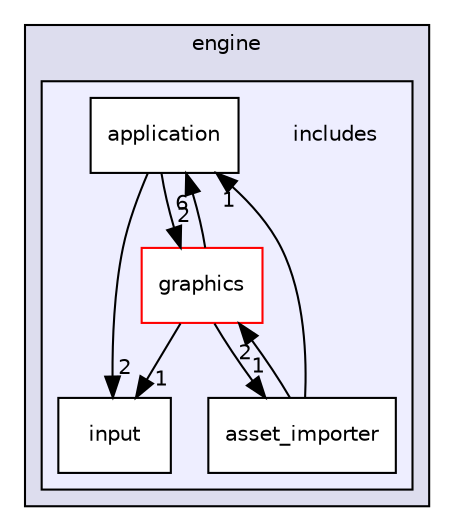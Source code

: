 digraph "engine/includes" {
  compound=true
  node [ fontsize="10", fontname="Helvetica"];
  edge [ labelfontsize="10", labelfontname="Helvetica"];
  subgraph clusterdir_996f45160da62e1a3d7f6046fad68f51 {
    graph [ bgcolor="#ddddee", pencolor="black", label="engine" fontname="Helvetica", fontsize="10", URL="dir_996f45160da62e1a3d7f6046fad68f51.html"]
  subgraph clusterdir_7c91cb7efbd4b233c15c95afa0cbc85c {
    graph [ bgcolor="#eeeeff", pencolor="black", label="" URL="dir_7c91cb7efbd4b233c15c95afa0cbc85c.html"];
    dir_7c91cb7efbd4b233c15c95afa0cbc85c [shape=plaintext label="includes"];
    dir_b451216c30a5bf98fa1122c19e7ecd23 [shape=box label="application" color="black" fillcolor="white" style="filled" URL="dir_b451216c30a5bf98fa1122c19e7ecd23.html"];
    dir_66e045a351cbded37e94bc313f1b2861 [shape=box label="asset_importer" color="black" fillcolor="white" style="filled" URL="dir_66e045a351cbded37e94bc313f1b2861.html"];
    dir_2b56745026db6f0383665739727baae4 [shape=box label="graphics" color="red" fillcolor="white" style="filled" URL="dir_2b56745026db6f0383665739727baae4.html"];
    dir_d6b60aed5076e1c1461294af75886ef5 [shape=box label="input" color="black" fillcolor="white" style="filled" URL="dir_d6b60aed5076e1c1461294af75886ef5.html"];
  }
  }
  dir_2b56745026db6f0383665739727baae4->dir_d6b60aed5076e1c1461294af75886ef5 [headlabel="1", labeldistance=1.5 headhref="dir_000004_000011.html"];
  dir_2b56745026db6f0383665739727baae4->dir_66e045a351cbded37e94bc313f1b2861 [headlabel="1", labeldistance=1.5 headhref="dir_000004_000003.html"];
  dir_2b56745026db6f0383665739727baae4->dir_b451216c30a5bf98fa1122c19e7ecd23 [headlabel="6", labeldistance=1.5 headhref="dir_000004_000002.html"];
  dir_66e045a351cbded37e94bc313f1b2861->dir_2b56745026db6f0383665739727baae4 [headlabel="2", labeldistance=1.5 headhref="dir_000003_000004.html"];
  dir_66e045a351cbded37e94bc313f1b2861->dir_b451216c30a5bf98fa1122c19e7ecd23 [headlabel="1", labeldistance=1.5 headhref="dir_000003_000002.html"];
  dir_b451216c30a5bf98fa1122c19e7ecd23->dir_d6b60aed5076e1c1461294af75886ef5 [headlabel="2", labeldistance=1.5 headhref="dir_000002_000011.html"];
  dir_b451216c30a5bf98fa1122c19e7ecd23->dir_2b56745026db6f0383665739727baae4 [headlabel="2", labeldistance=1.5 headhref="dir_000002_000004.html"];
}
